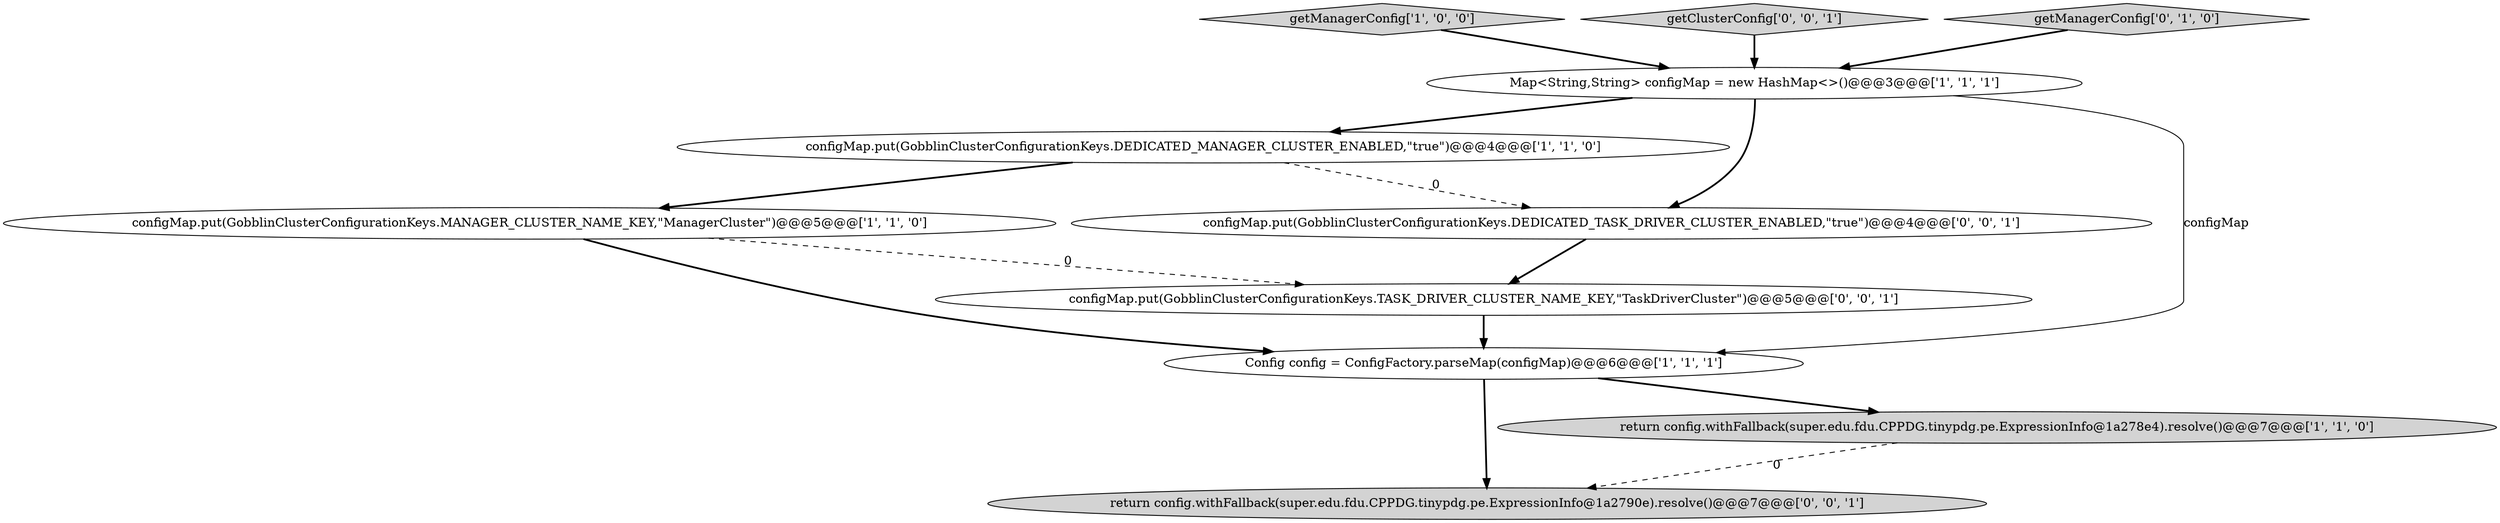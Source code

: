 digraph {
0 [style = filled, label = "getManagerConfig['1', '0', '0']", fillcolor = lightgray, shape = diamond image = "AAA0AAABBB1BBB"];
5 [style = filled, label = "configMap.put(GobblinClusterConfigurationKeys.DEDICATED_MANAGER_CLUSTER_ENABLED,\"true\")@@@4@@@['1', '1', '0']", fillcolor = white, shape = ellipse image = "AAA0AAABBB1BBB"];
10 [style = filled, label = "configMap.put(GobblinClusterConfigurationKeys.DEDICATED_TASK_DRIVER_CLUSTER_ENABLED,\"true\")@@@4@@@['0', '0', '1']", fillcolor = white, shape = ellipse image = "AAA0AAABBB3BBB"];
8 [style = filled, label = "return config.withFallback(super.edu.fdu.CPPDG.tinypdg.pe.ExpressionInfo@1a2790e).resolve()@@@7@@@['0', '0', '1']", fillcolor = lightgray, shape = ellipse image = "AAA0AAABBB3BBB"];
1 [style = filled, label = "Map<String,String> configMap = new HashMap<>()@@@3@@@['1', '1', '1']", fillcolor = white, shape = ellipse image = "AAA0AAABBB1BBB"];
9 [style = filled, label = "configMap.put(GobblinClusterConfigurationKeys.TASK_DRIVER_CLUSTER_NAME_KEY,\"TaskDriverCluster\")@@@5@@@['0', '0', '1']", fillcolor = white, shape = ellipse image = "AAA0AAABBB3BBB"];
7 [style = filled, label = "getClusterConfig['0', '0', '1']", fillcolor = lightgray, shape = diamond image = "AAA0AAABBB3BBB"];
4 [style = filled, label = "configMap.put(GobblinClusterConfigurationKeys.MANAGER_CLUSTER_NAME_KEY,\"ManagerCluster\")@@@5@@@['1', '1', '0']", fillcolor = white, shape = ellipse image = "AAA0AAABBB1BBB"];
3 [style = filled, label = "return config.withFallback(super.edu.fdu.CPPDG.tinypdg.pe.ExpressionInfo@1a278e4).resolve()@@@7@@@['1', '1', '0']", fillcolor = lightgray, shape = ellipse image = "AAA0AAABBB1BBB"];
6 [style = filled, label = "getManagerConfig['0', '1', '0']", fillcolor = lightgray, shape = diamond image = "AAA0AAABBB2BBB"];
2 [style = filled, label = "Config config = ConfigFactory.parseMap(configMap)@@@6@@@['1', '1', '1']", fillcolor = white, shape = ellipse image = "AAA0AAABBB1BBB"];
2->8 [style = bold, label=""];
5->10 [style = dashed, label="0"];
4->9 [style = dashed, label="0"];
9->2 [style = bold, label=""];
7->1 [style = bold, label=""];
3->8 [style = dashed, label="0"];
1->2 [style = solid, label="configMap"];
1->10 [style = bold, label=""];
6->1 [style = bold, label=""];
0->1 [style = bold, label=""];
5->4 [style = bold, label=""];
4->2 [style = bold, label=""];
10->9 [style = bold, label=""];
2->3 [style = bold, label=""];
1->5 [style = bold, label=""];
}
